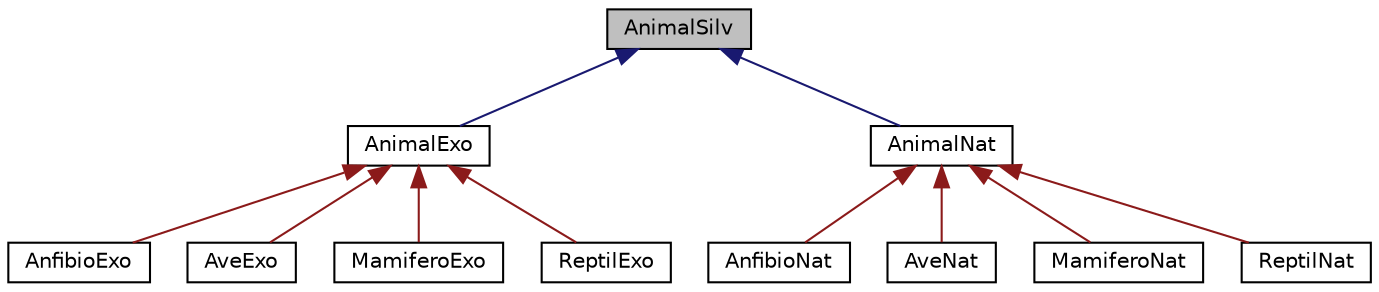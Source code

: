 digraph "AnimalSilv"
{
  edge [fontname="Helvetica",fontsize="10",labelfontname="Helvetica",labelfontsize="10"];
  node [fontname="Helvetica",fontsize="10",shape=record];
  Node0 [label="AnimalSilv",height=0.2,width=0.4,color="black", fillcolor="grey75", style="filled", fontcolor="black"];
  Node0 -> Node1 [dir="back",color="midnightblue",fontsize="10",style="solid",fontname="Helvetica"];
  Node1 [label="AnimalExo",height=0.2,width=0.4,color="black", fillcolor="white", style="filled",URL="$class_animal_exo.html"];
  Node1 -> Node2 [dir="back",color="firebrick4",fontsize="10",style="solid",fontname="Helvetica"];
  Node2 [label="AnfibioExo",height=0.2,width=0.4,color="black", fillcolor="white", style="filled",URL="$class_anfibio_exo.html"];
  Node1 -> Node3 [dir="back",color="firebrick4",fontsize="10",style="solid",fontname="Helvetica"];
  Node3 [label="AveExo",height=0.2,width=0.4,color="black", fillcolor="white", style="filled",URL="$class_ave_exo.html"];
  Node1 -> Node4 [dir="back",color="firebrick4",fontsize="10",style="solid",fontname="Helvetica"];
  Node4 [label="MamiferoExo",height=0.2,width=0.4,color="black", fillcolor="white", style="filled",URL="$class_mamifero_exo.html"];
  Node1 -> Node5 [dir="back",color="firebrick4",fontsize="10",style="solid",fontname="Helvetica"];
  Node5 [label="ReptilExo",height=0.2,width=0.4,color="black", fillcolor="white", style="filled",URL="$class_reptil_exo.html"];
  Node0 -> Node6 [dir="back",color="midnightblue",fontsize="10",style="solid",fontname="Helvetica"];
  Node6 [label="AnimalNat",height=0.2,width=0.4,color="black", fillcolor="white", style="filled",URL="$class_animal_nat.html"];
  Node6 -> Node7 [dir="back",color="firebrick4",fontsize="10",style="solid",fontname="Helvetica"];
  Node7 [label="AnfibioNat",height=0.2,width=0.4,color="black", fillcolor="white", style="filled",URL="$class_anfibio_nat.html"];
  Node6 -> Node8 [dir="back",color="firebrick4",fontsize="10",style="solid",fontname="Helvetica"];
  Node8 [label="AveNat",height=0.2,width=0.4,color="black", fillcolor="white", style="filled",URL="$class_ave_nat.html"];
  Node6 -> Node9 [dir="back",color="firebrick4",fontsize="10",style="solid",fontname="Helvetica"];
  Node9 [label="MamiferoNat",height=0.2,width=0.4,color="black", fillcolor="white", style="filled",URL="$class_mamifero_nat.html"];
  Node6 -> Node10 [dir="back",color="firebrick4",fontsize="10",style="solid",fontname="Helvetica"];
  Node10 [label="ReptilNat",height=0.2,width=0.4,color="black", fillcolor="white", style="filled",URL="$class_reptil_nat.html"];
}
